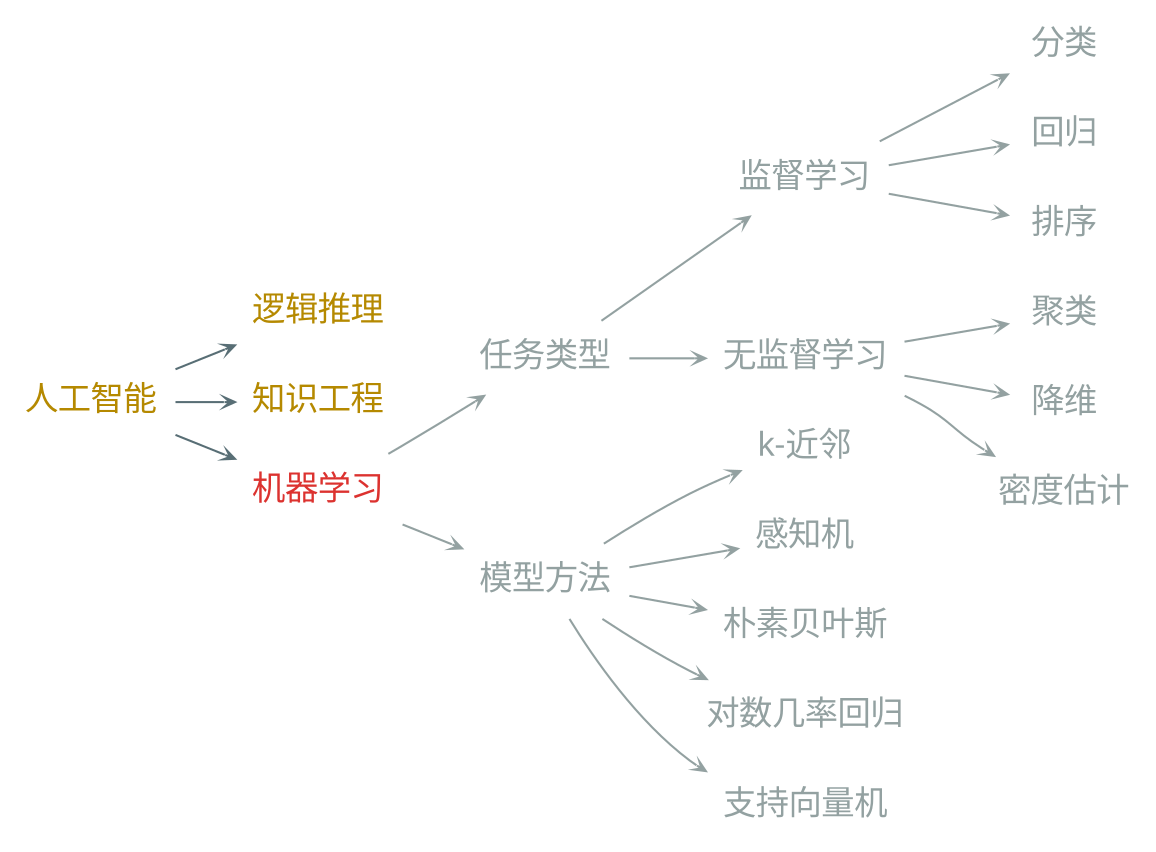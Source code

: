 digraph g {
    graph [nodesep=0.1, ranksep=0.4]
    rankdir=LR
    node [shape=plaintext fontname="Ysabeau,LXGWWenKai" fontcolor="#b58900" fontsize=16]
    edge [arrowhead=vee fontname="Ysabeau,LXGWWenKai" color="#586e75" fontcolor="#268bd2" fontsize=12 arrowsize=0.5]
    bgcolor="transparent"

    人工智能 -> {逻辑推理, 知识工程}

    node [fontcolor="#dc322f"]

    人工智能 -> 机器学习

    node [fontcolor="#93a1a1"]
    edge [color="#93a1a1" fontcolor="#93a1a1"]

    机器学习 -> {任务类型, 模型方法}

    任务类型 -> {监督学习, 无监督学习}

    监督学习 -> {分类, 回归, 排序}

    无监督学习 -> {聚类, 降维, 密度估计}

    模型方法 -> {"k-近邻", 感知机, 朴素贝叶斯, 对数几率回归, 支持向量机}
}